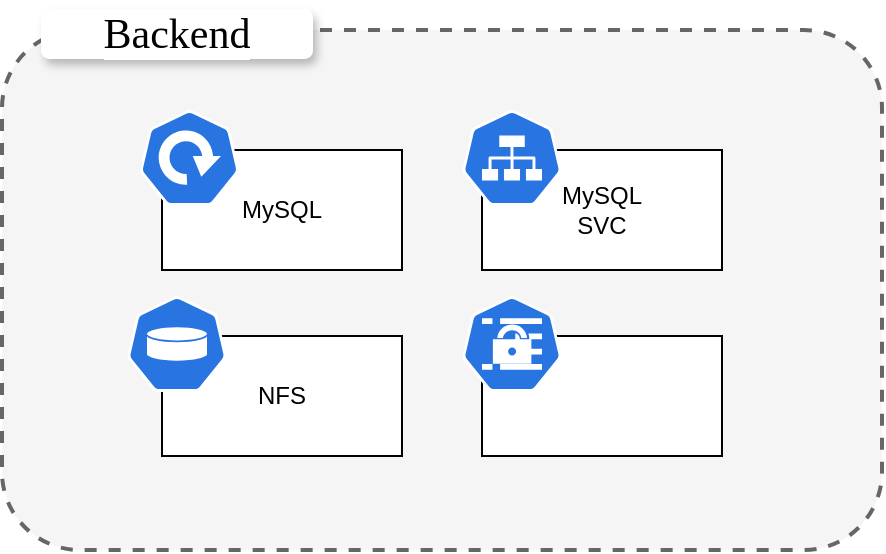 <mxfile version="21.2.9" type="github">
  <diagram id="f106602c-feb2-e66a-4537-3a34d633f6aa" name="Page-1">
    <mxGraphModel dx="1567" dy="1057" grid="1" gridSize="10" guides="1" tooltips="1" connect="1" arrows="1" fold="1" page="1" pageScale="1" pageWidth="1169" pageHeight="827" background="none" math="0" shadow="0">
      <root>
        <mxCell id="0" />
        <mxCell id="1" parent="0" />
        <mxCell id="QHra98rToHe2LogXNTIJ-1062" value="" style="whiteSpace=wrap;html=1;labelBackgroundColor=none;fillColor=#f5f5f5;strokeColor=#666666;fontColor=#333333;dashed=1;strokeWidth=2;rounded=1;" vertex="1" parent="1">
          <mxGeometry x="120" y="400" width="440" height="260" as="geometry" />
        </mxCell>
        <mxCell id="QHra98rToHe2LogXNTIJ-1069" value="Backend" style="text;align=center;html=1;verticalAlign=middle;whiteSpace=wrap;rounded=1;labelBackgroundColor=default;fillColor=default;shadow=1;fontSize=21;fontFamily=Tahoma;strokeColor=#ffffff;" vertex="1" parent="1">
          <mxGeometry x="140" y="390" width="135" height="24" as="geometry" />
        </mxCell>
        <mxCell id="QHra98rToHe2LogXNTIJ-1087" value="" style="group" vertex="1" connectable="0" parent="1">
          <mxGeometry x="350" y="533" width="130" height="80" as="geometry" />
        </mxCell>
        <mxCell id="QHra98rToHe2LogXNTIJ-1085" value="" style="whiteSpace=wrap;html=1;" vertex="1" parent="QHra98rToHe2LogXNTIJ-1087">
          <mxGeometry x="10" y="20" width="120" height="60" as="geometry" />
        </mxCell>
        <mxCell id="QHra98rToHe2LogXNTIJ-1081" value="" style="sketch=0;html=1;dashed=0;whitespace=wrap;fillColor=#2875E2;strokeColor=#ffffff;points=[[0.005,0.63,0],[0.1,0.2,0],[0.9,0.2,0],[0.5,0,0],[0.995,0.63,0],[0.72,0.99,0],[0.5,1,0],[0.28,0.99,0]];verticalLabelPosition=bottom;align=center;verticalAlign=top;shape=mxgraph.kubernetes.icon;prIcon=secret" vertex="1" parent="QHra98rToHe2LogXNTIJ-1087">
          <mxGeometry width="50" height="48" as="geometry" />
        </mxCell>
        <mxCell id="QHra98rToHe2LogXNTIJ-1088" value="" style="group" vertex="1" connectable="0" parent="1">
          <mxGeometry x="182.5" y="533" width="137.5" height="80" as="geometry" />
        </mxCell>
        <mxCell id="QHra98rToHe2LogXNTIJ-1086" value="NFS" style="whiteSpace=wrap;html=1;" vertex="1" parent="QHra98rToHe2LogXNTIJ-1088">
          <mxGeometry x="17.5" y="20" width="120" height="60" as="geometry" />
        </mxCell>
        <mxCell id="QHra98rToHe2LogXNTIJ-1082" value="" style="sketch=0;html=1;dashed=0;whitespace=wrap;fillColor=#2875E2;strokeColor=#ffffff;points=[[0.005,0.63,0],[0.1,0.2,0],[0.9,0.2,0],[0.5,0,0],[0.995,0.63,0],[0.72,0.99,0],[0.5,1,0],[0.28,0.99,0]];verticalLabelPosition=bottom;align=center;verticalAlign=top;shape=mxgraph.kubernetes.icon;prIcon=pv" vertex="1" parent="QHra98rToHe2LogXNTIJ-1088">
          <mxGeometry width="50" height="48" as="geometry" />
        </mxCell>
        <mxCell id="QHra98rToHe2LogXNTIJ-1089" value="" style="group" vertex="1" connectable="0" parent="1">
          <mxGeometry x="187.5" y="440" width="132.5" height="80" as="geometry" />
        </mxCell>
        <mxCell id="QHra98rToHe2LogXNTIJ-1083" value="MySQL" style="whiteSpace=wrap;html=1;" vertex="1" parent="QHra98rToHe2LogXNTIJ-1089">
          <mxGeometry x="12.5" y="20" width="120" height="60" as="geometry" />
        </mxCell>
        <mxCell id="QHra98rToHe2LogXNTIJ-1076" value="" style="sketch=0;html=1;dashed=0;whitespace=wrap;fillColor=#2875E2;strokeColor=#ffffff;points=[[0.005,0.63,0],[0.1,0.2,0],[0.9,0.2,0],[0.5,0,0],[0.995,0.63,0],[0.72,0.99,0],[0.5,1,0],[0.28,0.99,0]];verticalLabelPosition=bottom;align=center;verticalAlign=top;shape=mxgraph.kubernetes.icon;prIcon=deploy" vertex="1" parent="QHra98rToHe2LogXNTIJ-1089">
          <mxGeometry width="52.5" height="48" as="geometry" />
        </mxCell>
        <mxCell id="QHra98rToHe2LogXNTIJ-1090" value="" style="group" vertex="1" connectable="0" parent="1">
          <mxGeometry x="350" y="440" width="130" height="80" as="geometry" />
        </mxCell>
        <mxCell id="QHra98rToHe2LogXNTIJ-1084" value="MySQL&lt;br&gt;SVC" style="whiteSpace=wrap;html=1;" vertex="1" parent="QHra98rToHe2LogXNTIJ-1090">
          <mxGeometry x="10" y="20" width="120" height="60" as="geometry" />
        </mxCell>
        <mxCell id="QHra98rToHe2LogXNTIJ-1079" value="" style="sketch=0;html=1;dashed=0;whitespace=wrap;fillColor=#2875E2;strokeColor=#ffffff;points=[[0.005,0.63,0],[0.1,0.2,0],[0.9,0.2,0],[0.5,0,0],[0.995,0.63,0],[0.72,0.99,0],[0.5,1,0],[0.28,0.99,0]];verticalLabelPosition=bottom;align=center;verticalAlign=top;shape=mxgraph.kubernetes.icon;prIcon=svc" vertex="1" parent="QHra98rToHe2LogXNTIJ-1090">
          <mxGeometry width="50" height="48" as="geometry" />
        </mxCell>
      </root>
    </mxGraphModel>
  </diagram>
</mxfile>
